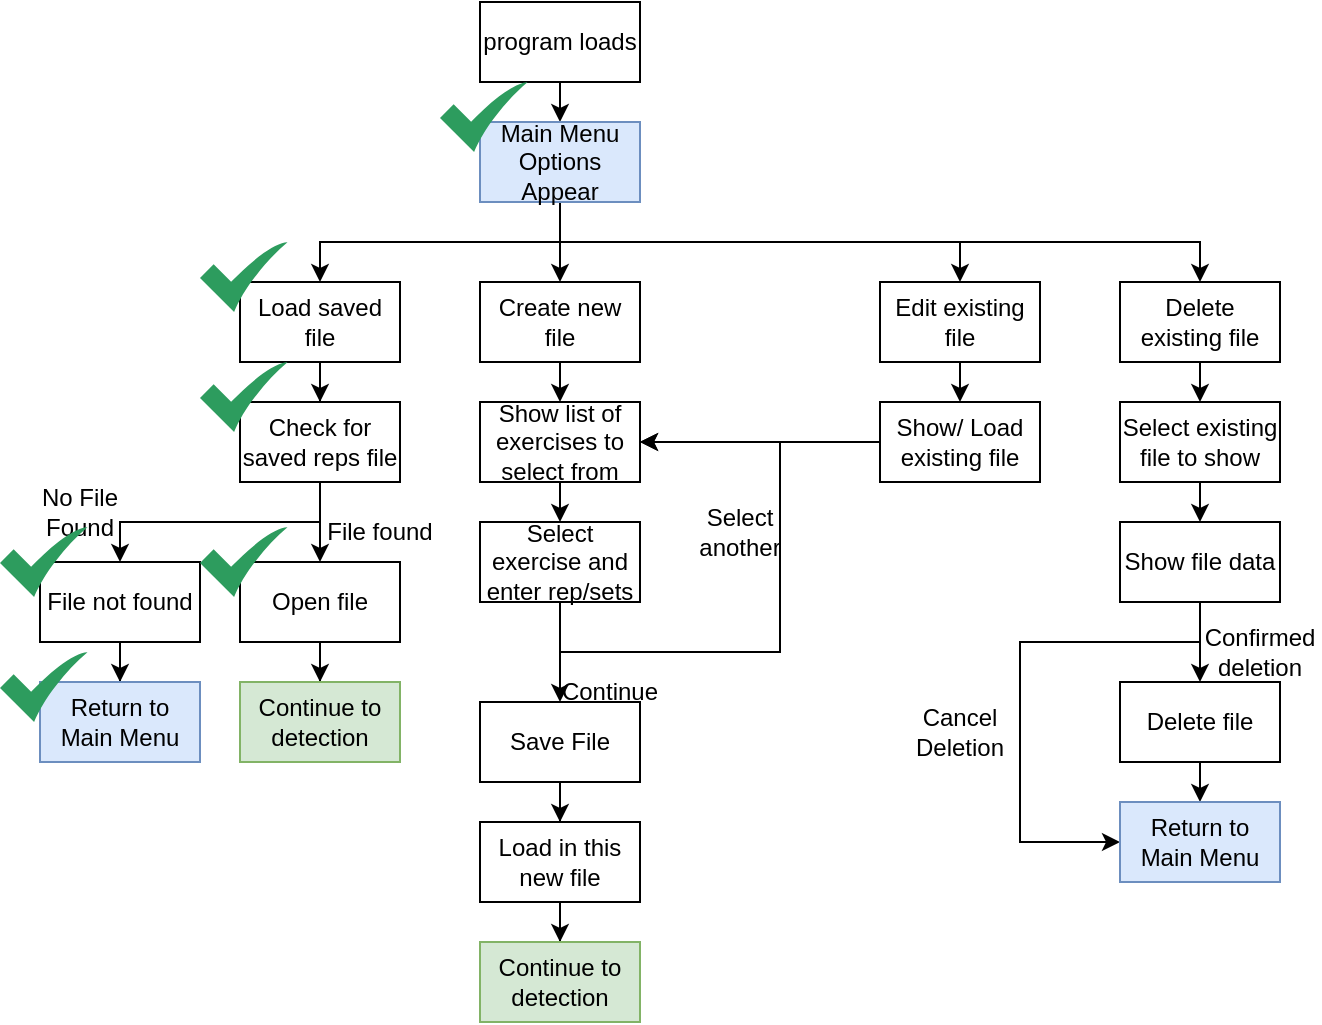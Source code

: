 <mxfile version="22.0.8" type="device">
  <diagram id="5Uqc6K7s7WL2RfdHzP5H" name="Page-1">
    <mxGraphModel dx="1050" dy="542" grid="1" gridSize="10" guides="1" tooltips="1" connect="1" arrows="1" fold="1" page="1" pageScale="1" pageWidth="850" pageHeight="1100" math="0" shadow="0">
      <root>
        <mxCell id="0" />
        <mxCell id="1" parent="0" />
        <mxCell id="LDZHhn8SbwgKXiNWPVeb-18" style="edgeStyle=orthogonalEdgeStyle;rounded=0;orthogonalLoop=1;jettySize=auto;html=1;exitX=0.5;exitY=1;exitDx=0;exitDy=0;entryX=0.5;entryY=0;entryDx=0;entryDy=0;" parent="1" source="LDZHhn8SbwgKXiNWPVeb-1" target="LDZHhn8SbwgKXiNWPVeb-2" edge="1">
          <mxGeometry relative="1" as="geometry" />
        </mxCell>
        <mxCell id="LDZHhn8SbwgKXiNWPVeb-1" value="program loads" style="rounded=0;whiteSpace=wrap;html=1;" parent="1" vertex="1">
          <mxGeometry x="360" y="10" width="80" height="40" as="geometry" />
        </mxCell>
        <mxCell id="LDZHhn8SbwgKXiNWPVeb-5" style="edgeStyle=orthogonalEdgeStyle;rounded=0;orthogonalLoop=1;jettySize=auto;html=1;exitX=0.5;exitY=1;exitDx=0;exitDy=0;entryX=0.5;entryY=0;entryDx=0;entryDy=0;" parent="1" source="LDZHhn8SbwgKXiNWPVeb-2" target="LDZHhn8SbwgKXiNWPVeb-4" edge="1">
          <mxGeometry relative="1" as="geometry" />
        </mxCell>
        <mxCell id="LDZHhn8SbwgKXiNWPVeb-11" style="edgeStyle=orthogonalEdgeStyle;rounded=0;orthogonalLoop=1;jettySize=auto;html=1;exitX=0.5;exitY=1;exitDx=0;exitDy=0;" parent="1" source="LDZHhn8SbwgKXiNWPVeb-2" target="LDZHhn8SbwgKXiNWPVeb-10" edge="1">
          <mxGeometry relative="1" as="geometry" />
        </mxCell>
        <mxCell id="LDZHhn8SbwgKXiNWPVeb-34" style="edgeStyle=orthogonalEdgeStyle;rounded=0;orthogonalLoop=1;jettySize=auto;html=1;exitX=0.5;exitY=1;exitDx=0;exitDy=0;entryX=0.5;entryY=0;entryDx=0;entryDy=0;" parent="1" source="LDZHhn8SbwgKXiNWPVeb-2" target="LDZHhn8SbwgKXiNWPVeb-30" edge="1">
          <mxGeometry relative="1" as="geometry" />
        </mxCell>
        <mxCell id="LDZHhn8SbwgKXiNWPVeb-37" style="edgeStyle=orthogonalEdgeStyle;rounded=0;orthogonalLoop=1;jettySize=auto;html=1;exitX=0.5;exitY=1;exitDx=0;exitDy=0;entryX=0.5;entryY=0;entryDx=0;entryDy=0;" parent="1" source="LDZHhn8SbwgKXiNWPVeb-2" target="LDZHhn8SbwgKXiNWPVeb-36" edge="1">
          <mxGeometry relative="1" as="geometry" />
        </mxCell>
        <mxCell id="LDZHhn8SbwgKXiNWPVeb-2" value="Main Menu Options Appear" style="rounded=0;whiteSpace=wrap;html=1;fillColor=#dae8fc;strokeColor=#6c8ebf;" parent="1" vertex="1">
          <mxGeometry x="360" y="70" width="80" height="40" as="geometry" />
        </mxCell>
        <mxCell id="LDZHhn8SbwgKXiNWPVeb-9" value="" style="edgeStyle=orthogonalEdgeStyle;rounded=0;orthogonalLoop=1;jettySize=auto;html=1;" parent="1" source="LDZHhn8SbwgKXiNWPVeb-3" target="LDZHhn8SbwgKXiNWPVeb-8" edge="1">
          <mxGeometry relative="1" as="geometry" />
        </mxCell>
        <mxCell id="LDZHhn8SbwgKXiNWPVeb-54" style="edgeStyle=orthogonalEdgeStyle;rounded=0;orthogonalLoop=1;jettySize=auto;html=1;exitX=0.5;exitY=1;exitDx=0;exitDy=0;entryX=0.5;entryY=0;entryDx=0;entryDy=0;" parent="1" source="LDZHhn8SbwgKXiNWPVeb-3" target="LDZHhn8SbwgKXiNWPVeb-53" edge="1">
          <mxGeometry relative="1" as="geometry" />
        </mxCell>
        <mxCell id="LDZHhn8SbwgKXiNWPVeb-3" value="Check for saved reps file" style="rounded=0;whiteSpace=wrap;html=1;" parent="1" vertex="1">
          <mxGeometry x="240" y="210" width="80" height="40" as="geometry" />
        </mxCell>
        <mxCell id="LDZHhn8SbwgKXiNWPVeb-7" value="" style="edgeStyle=orthogonalEdgeStyle;rounded=0;orthogonalLoop=1;jettySize=auto;html=1;" parent="1" source="LDZHhn8SbwgKXiNWPVeb-4" target="LDZHhn8SbwgKXiNWPVeb-3" edge="1">
          <mxGeometry relative="1" as="geometry" />
        </mxCell>
        <mxCell id="LDZHhn8SbwgKXiNWPVeb-4" value="Load saved file" style="rounded=0;whiteSpace=wrap;html=1;" parent="1" vertex="1">
          <mxGeometry x="240" y="150" width="80" height="40" as="geometry" />
        </mxCell>
        <mxCell id="LDZHhn8SbwgKXiNWPVeb-60" value="" style="edgeStyle=orthogonalEdgeStyle;rounded=0;orthogonalLoop=1;jettySize=auto;html=1;" parent="1" source="LDZHhn8SbwgKXiNWPVeb-8" target="LDZHhn8SbwgKXiNWPVeb-59" edge="1">
          <mxGeometry relative="1" as="geometry" />
        </mxCell>
        <mxCell id="LDZHhn8SbwgKXiNWPVeb-8" value="Open file" style="rounded=0;whiteSpace=wrap;html=1;" parent="1" vertex="1">
          <mxGeometry x="240" y="290" width="80" height="40" as="geometry" />
        </mxCell>
        <mxCell id="LDZHhn8SbwgKXiNWPVeb-16" style="edgeStyle=orthogonalEdgeStyle;rounded=0;orthogonalLoop=1;jettySize=auto;html=1;exitX=0.5;exitY=1;exitDx=0;exitDy=0;entryX=0.5;entryY=0;entryDx=0;entryDy=0;" parent="1" source="LDZHhn8SbwgKXiNWPVeb-10" target="LDZHhn8SbwgKXiNWPVeb-12" edge="1">
          <mxGeometry relative="1" as="geometry" />
        </mxCell>
        <mxCell id="LDZHhn8SbwgKXiNWPVeb-10" value="Create new file" style="rounded=0;whiteSpace=wrap;html=1;" parent="1" vertex="1">
          <mxGeometry x="360" y="150" width="80" height="40" as="geometry" />
        </mxCell>
        <mxCell id="LDZHhn8SbwgKXiNWPVeb-17" style="edgeStyle=orthogonalEdgeStyle;rounded=0;orthogonalLoop=1;jettySize=auto;html=1;exitX=0.5;exitY=1;exitDx=0;exitDy=0;entryX=0.5;entryY=0;entryDx=0;entryDy=0;" parent="1" source="LDZHhn8SbwgKXiNWPVeb-12" target="LDZHhn8SbwgKXiNWPVeb-13" edge="1">
          <mxGeometry relative="1" as="geometry" />
        </mxCell>
        <mxCell id="LDZHhn8SbwgKXiNWPVeb-12" value="Show list of exercises to select from" style="rounded=0;whiteSpace=wrap;html=1;" parent="1" vertex="1">
          <mxGeometry x="360" y="210" width="80" height="40" as="geometry" />
        </mxCell>
        <mxCell id="LDZHhn8SbwgKXiNWPVeb-23" style="edgeStyle=orthogonalEdgeStyle;rounded=0;orthogonalLoop=1;jettySize=auto;html=1;exitX=0.5;exitY=1;exitDx=0;exitDy=0;entryX=1;entryY=0.5;entryDx=0;entryDy=0;" parent="1" source="LDZHhn8SbwgKXiNWPVeb-13" target="LDZHhn8SbwgKXiNWPVeb-12" edge="1">
          <mxGeometry relative="1" as="geometry">
            <mxPoint x="510" y="230" as="targetPoint" />
            <Array as="points">
              <mxPoint x="400" y="335" />
              <mxPoint x="510" y="335" />
              <mxPoint x="510" y="230" />
            </Array>
          </mxGeometry>
        </mxCell>
        <mxCell id="LDZHhn8SbwgKXiNWPVeb-24" style="edgeStyle=orthogonalEdgeStyle;rounded=0;orthogonalLoop=1;jettySize=auto;html=1;exitX=0.5;exitY=1;exitDx=0;exitDy=0;" parent="1" source="LDZHhn8SbwgKXiNWPVeb-13" target="LDZHhn8SbwgKXiNWPVeb-19" edge="1">
          <mxGeometry relative="1" as="geometry" />
        </mxCell>
        <mxCell id="LDZHhn8SbwgKXiNWPVeb-13" value="Select exercise and enter rep/sets" style="rounded=0;whiteSpace=wrap;html=1;" parent="1" vertex="1">
          <mxGeometry x="360" y="270" width="80" height="40" as="geometry" />
        </mxCell>
        <mxCell id="LDZHhn8SbwgKXiNWPVeb-29" style="edgeStyle=orthogonalEdgeStyle;rounded=0;orthogonalLoop=1;jettySize=auto;html=1;exitX=0.5;exitY=1;exitDx=0;exitDy=0;" parent="1" source="LDZHhn8SbwgKXiNWPVeb-19" target="LDZHhn8SbwgKXiNWPVeb-28" edge="1">
          <mxGeometry relative="1" as="geometry" />
        </mxCell>
        <mxCell id="LDZHhn8SbwgKXiNWPVeb-19" value="Save File" style="rounded=0;whiteSpace=wrap;html=1;" parent="1" vertex="1">
          <mxGeometry x="360" y="360" width="80" height="40" as="geometry" />
        </mxCell>
        <mxCell id="LDZHhn8SbwgKXiNWPVeb-25" value="Continue" style="text;html=1;strokeColor=none;fillColor=none;align=center;verticalAlign=middle;whiteSpace=wrap;rounded=0;" parent="1" vertex="1">
          <mxGeometry x="395" y="340" width="60" height="30" as="geometry" />
        </mxCell>
        <mxCell id="LDZHhn8SbwgKXiNWPVeb-26" value="Select another" style="text;html=1;strokeColor=none;fillColor=none;align=center;verticalAlign=middle;whiteSpace=wrap;rounded=0;" parent="1" vertex="1">
          <mxGeometry x="460" y="260" width="60" height="30" as="geometry" />
        </mxCell>
        <mxCell id="LDZHhn8SbwgKXiNWPVeb-62" value="" style="edgeStyle=orthogonalEdgeStyle;rounded=0;orthogonalLoop=1;jettySize=auto;html=1;" parent="1" source="LDZHhn8SbwgKXiNWPVeb-28" target="LDZHhn8SbwgKXiNWPVeb-61" edge="1">
          <mxGeometry relative="1" as="geometry" />
        </mxCell>
        <mxCell id="LDZHhn8SbwgKXiNWPVeb-28" value="Load in this new file" style="rounded=0;whiteSpace=wrap;html=1;" parent="1" vertex="1">
          <mxGeometry x="360" y="420" width="80" height="40" as="geometry" />
        </mxCell>
        <mxCell id="LDZHhn8SbwgKXiNWPVeb-33" style="edgeStyle=orthogonalEdgeStyle;rounded=0;orthogonalLoop=1;jettySize=auto;html=1;exitX=0.5;exitY=1;exitDx=0;exitDy=0;entryX=0.5;entryY=0;entryDx=0;entryDy=0;" parent="1" source="LDZHhn8SbwgKXiNWPVeb-30" target="LDZHhn8SbwgKXiNWPVeb-32" edge="1">
          <mxGeometry relative="1" as="geometry" />
        </mxCell>
        <mxCell id="LDZHhn8SbwgKXiNWPVeb-30" value="Edit existing file" style="rounded=0;whiteSpace=wrap;html=1;" parent="1" vertex="1">
          <mxGeometry x="560" y="150" width="80" height="40" as="geometry" />
        </mxCell>
        <mxCell id="LDZHhn8SbwgKXiNWPVeb-35" style="edgeStyle=orthogonalEdgeStyle;rounded=0;orthogonalLoop=1;jettySize=auto;html=1;exitX=0;exitY=0.5;exitDx=0;exitDy=0;entryX=1;entryY=0.5;entryDx=0;entryDy=0;" parent="1" source="LDZHhn8SbwgKXiNWPVeb-32" target="LDZHhn8SbwgKXiNWPVeb-12" edge="1">
          <mxGeometry relative="1" as="geometry" />
        </mxCell>
        <mxCell id="LDZHhn8SbwgKXiNWPVeb-32" value="Show/ Load existing file" style="rounded=0;whiteSpace=wrap;html=1;" parent="1" vertex="1">
          <mxGeometry x="560" y="210" width="80" height="40" as="geometry" />
        </mxCell>
        <mxCell id="LDZHhn8SbwgKXiNWPVeb-39" style="edgeStyle=orthogonalEdgeStyle;rounded=0;orthogonalLoop=1;jettySize=auto;html=1;exitX=0.5;exitY=1;exitDx=0;exitDy=0;entryX=0.5;entryY=0;entryDx=0;entryDy=0;" parent="1" source="LDZHhn8SbwgKXiNWPVeb-36" target="LDZHhn8SbwgKXiNWPVeb-38" edge="1">
          <mxGeometry relative="1" as="geometry" />
        </mxCell>
        <mxCell id="LDZHhn8SbwgKXiNWPVeb-36" value="Delete existing file" style="rounded=0;whiteSpace=wrap;html=1;" parent="1" vertex="1">
          <mxGeometry x="680" y="150" width="80" height="40" as="geometry" />
        </mxCell>
        <mxCell id="LDZHhn8SbwgKXiNWPVeb-41" style="edgeStyle=orthogonalEdgeStyle;rounded=0;orthogonalLoop=1;jettySize=auto;html=1;exitX=0.5;exitY=1;exitDx=0;exitDy=0;entryX=0.5;entryY=0;entryDx=0;entryDy=0;" parent="1" source="LDZHhn8SbwgKXiNWPVeb-38" target="LDZHhn8SbwgKXiNWPVeb-40" edge="1">
          <mxGeometry relative="1" as="geometry" />
        </mxCell>
        <mxCell id="LDZHhn8SbwgKXiNWPVeb-38" value="Select existing file to show" style="rounded=0;whiteSpace=wrap;html=1;" parent="1" vertex="1">
          <mxGeometry x="680" y="210" width="80" height="40" as="geometry" />
        </mxCell>
        <mxCell id="LDZHhn8SbwgKXiNWPVeb-43" style="edgeStyle=orthogonalEdgeStyle;rounded=0;orthogonalLoop=1;jettySize=auto;html=1;exitX=0.5;exitY=1;exitDx=0;exitDy=0;entryX=0.5;entryY=0;entryDx=0;entryDy=0;" parent="1" source="LDZHhn8SbwgKXiNWPVeb-40" target="LDZHhn8SbwgKXiNWPVeb-42" edge="1">
          <mxGeometry relative="1" as="geometry" />
        </mxCell>
        <mxCell id="LDZHhn8SbwgKXiNWPVeb-49" style="edgeStyle=orthogonalEdgeStyle;rounded=0;orthogonalLoop=1;jettySize=auto;html=1;exitX=0.5;exitY=1;exitDx=0;exitDy=0;entryX=0;entryY=0.5;entryDx=0;entryDy=0;" parent="1" source="LDZHhn8SbwgKXiNWPVeb-40" target="LDZHhn8SbwgKXiNWPVeb-46" edge="1">
          <mxGeometry relative="1" as="geometry">
            <mxPoint x="630" y="440" as="targetPoint" />
            <Array as="points">
              <mxPoint x="720" y="330" />
              <mxPoint x="630" y="330" />
              <mxPoint x="630" y="430" />
            </Array>
          </mxGeometry>
        </mxCell>
        <mxCell id="LDZHhn8SbwgKXiNWPVeb-40" value="Show file data" style="rounded=0;whiteSpace=wrap;html=1;" parent="1" vertex="1">
          <mxGeometry x="680" y="270" width="80" height="40" as="geometry" />
        </mxCell>
        <mxCell id="LDZHhn8SbwgKXiNWPVeb-47" style="edgeStyle=orthogonalEdgeStyle;rounded=0;orthogonalLoop=1;jettySize=auto;html=1;exitX=0.5;exitY=1;exitDx=0;exitDy=0;entryX=0.5;entryY=0;entryDx=0;entryDy=0;" parent="1" source="LDZHhn8SbwgKXiNWPVeb-42" target="LDZHhn8SbwgKXiNWPVeb-46" edge="1">
          <mxGeometry relative="1" as="geometry" />
        </mxCell>
        <mxCell id="LDZHhn8SbwgKXiNWPVeb-42" value="Delete file" style="rounded=0;whiteSpace=wrap;html=1;" parent="1" vertex="1">
          <mxGeometry x="680" y="350" width="80" height="40" as="geometry" />
        </mxCell>
        <mxCell id="LDZHhn8SbwgKXiNWPVeb-44" value="Confirmed deletion" style="text;html=1;strokeColor=none;fillColor=none;align=center;verticalAlign=middle;whiteSpace=wrap;rounded=0;" parent="1" vertex="1">
          <mxGeometry x="720" y="320" width="60" height="30" as="geometry" />
        </mxCell>
        <mxCell id="LDZHhn8SbwgKXiNWPVeb-46" value="Return to Main Menu" style="rounded=0;whiteSpace=wrap;html=1;fillColor=#dae8fc;strokeColor=#6c8ebf;" parent="1" vertex="1">
          <mxGeometry x="680" y="410" width="80" height="40" as="geometry" />
        </mxCell>
        <mxCell id="LDZHhn8SbwgKXiNWPVeb-50" value="Cancel Deletion" style="text;html=1;strokeColor=none;fillColor=none;align=center;verticalAlign=middle;whiteSpace=wrap;rounded=0;" parent="1" vertex="1">
          <mxGeometry x="570" y="360" width="60" height="30" as="geometry" />
        </mxCell>
        <mxCell id="LDZHhn8SbwgKXiNWPVeb-56" value="" style="edgeStyle=orthogonalEdgeStyle;rounded=0;orthogonalLoop=1;jettySize=auto;html=1;" parent="1" source="LDZHhn8SbwgKXiNWPVeb-53" target="LDZHhn8SbwgKXiNWPVeb-55" edge="1">
          <mxGeometry relative="1" as="geometry" />
        </mxCell>
        <mxCell id="LDZHhn8SbwgKXiNWPVeb-53" value="File not found" style="rounded=0;whiteSpace=wrap;html=1;" parent="1" vertex="1">
          <mxGeometry x="140" y="290" width="80" height="40" as="geometry" />
        </mxCell>
        <mxCell id="LDZHhn8SbwgKXiNWPVeb-55" value="Return to Main Menu" style="rounded=0;whiteSpace=wrap;html=1;fillColor=#dae8fc;strokeColor=#6c8ebf;" parent="1" vertex="1">
          <mxGeometry x="140" y="350" width="80" height="40" as="geometry" />
        </mxCell>
        <mxCell id="LDZHhn8SbwgKXiNWPVeb-57" value="File found" style="text;html=1;strokeColor=none;fillColor=none;align=center;verticalAlign=middle;whiteSpace=wrap;rounded=0;" parent="1" vertex="1">
          <mxGeometry x="280" y="260" width="60" height="30" as="geometry" />
        </mxCell>
        <mxCell id="LDZHhn8SbwgKXiNWPVeb-58" value="No File Found" style="text;html=1;strokeColor=none;fillColor=none;align=center;verticalAlign=middle;whiteSpace=wrap;rounded=0;" parent="1" vertex="1">
          <mxGeometry x="130" y="250" width="60" height="30" as="geometry" />
        </mxCell>
        <mxCell id="LDZHhn8SbwgKXiNWPVeb-59" value="Continue to detection" style="rounded=0;whiteSpace=wrap;html=1;fillColor=#d5e8d4;strokeColor=#82b366;" parent="1" vertex="1">
          <mxGeometry x="240" y="350" width="80" height="40" as="geometry" />
        </mxCell>
        <mxCell id="LDZHhn8SbwgKXiNWPVeb-61" value="Continue to detection" style="rounded=0;whiteSpace=wrap;html=1;fillColor=#d5e8d4;strokeColor=#82b366;" parent="1" vertex="1">
          <mxGeometry x="360" y="480" width="80" height="40" as="geometry" />
        </mxCell>
        <mxCell id="0PSD1pWDmSSP8fKBAILO-1" value="" style="sketch=0;html=1;aspect=fixed;strokeColor=none;shadow=0;align=center;fillColor=#2D9C5E;verticalAlign=top;labelPosition=center;verticalLabelPosition=bottom;shape=mxgraph.gcp2.check" vertex="1" parent="1">
          <mxGeometry x="120" y="335" width="43.75" height="35" as="geometry" />
        </mxCell>
        <mxCell id="0PSD1pWDmSSP8fKBAILO-2" value="" style="sketch=0;html=1;aspect=fixed;strokeColor=none;shadow=0;align=center;fillColor=#2D9C5E;verticalAlign=top;labelPosition=center;verticalLabelPosition=bottom;shape=mxgraph.gcp2.check" vertex="1" parent="1">
          <mxGeometry x="120" y="272.5" width="43.75" height="35" as="geometry" />
        </mxCell>
        <mxCell id="0PSD1pWDmSSP8fKBAILO-3" value="" style="sketch=0;html=1;aspect=fixed;strokeColor=none;shadow=0;align=center;fillColor=#2D9C5E;verticalAlign=top;labelPosition=center;verticalLabelPosition=bottom;shape=mxgraph.gcp2.check" vertex="1" parent="1">
          <mxGeometry x="340" y="50" width="43.75" height="35" as="geometry" />
        </mxCell>
        <mxCell id="0PSD1pWDmSSP8fKBAILO-4" value="" style="sketch=0;html=1;aspect=fixed;strokeColor=none;shadow=0;align=center;fillColor=#2D9C5E;verticalAlign=top;labelPosition=center;verticalLabelPosition=bottom;shape=mxgraph.gcp2.check" vertex="1" parent="1">
          <mxGeometry x="220" y="130" width="43.75" height="35" as="geometry" />
        </mxCell>
        <mxCell id="0PSD1pWDmSSP8fKBAILO-6" value="" style="sketch=0;html=1;aspect=fixed;strokeColor=none;shadow=0;align=center;fillColor=#2D9C5E;verticalAlign=top;labelPosition=center;verticalLabelPosition=bottom;shape=mxgraph.gcp2.check" vertex="1" parent="1">
          <mxGeometry x="220" y="190" width="43.75" height="35" as="geometry" />
        </mxCell>
        <mxCell id="0PSD1pWDmSSP8fKBAILO-7" value="" style="sketch=0;html=1;aspect=fixed;strokeColor=none;shadow=0;align=center;fillColor=#2D9C5E;verticalAlign=top;labelPosition=center;verticalLabelPosition=bottom;shape=mxgraph.gcp2.check" vertex="1" parent="1">
          <mxGeometry x="220" y="272.5" width="43.75" height="35" as="geometry" />
        </mxCell>
      </root>
    </mxGraphModel>
  </diagram>
</mxfile>
